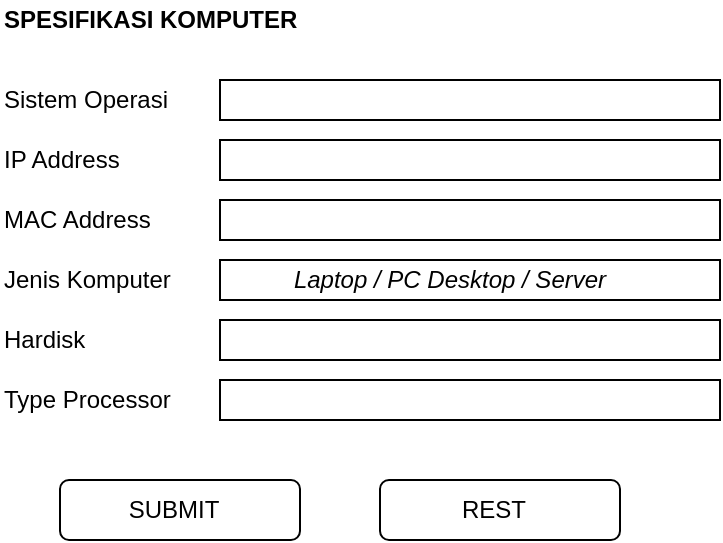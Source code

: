 <mxfile version="12.7.9" type="device"><diagram id="rnN-7jsqxnlDp5aCuBs5" name="Page-1"><mxGraphModel dx="764" dy="359" grid="1" gridSize="10" guides="1" tooltips="1" connect="1" arrows="1" fold="1" page="1" pageScale="1" pageWidth="827" pageHeight="1169" math="0" shadow="0"><root><mxCell id="0"/><mxCell id="1" parent="0"/><mxCell id="K5ogIk8Ps3GRId9dCTY_-1" value="SPESIFIKASI KOMPUTER" style="text;html=1;strokeColor=none;fillColor=none;align=left;verticalAlign=middle;whiteSpace=wrap;rounded=0;fontStyle=1" vertex="1" parent="1"><mxGeometry x="80" y="40" width="300" height="20" as="geometry"/></mxCell><mxCell id="K5ogIk8Ps3GRId9dCTY_-2" value="Sistem Operasi" style="text;html=1;strokeColor=none;fillColor=none;align=left;verticalAlign=middle;whiteSpace=wrap;rounded=0;" vertex="1" parent="1"><mxGeometry x="80" y="80" width="140" height="20" as="geometry"/></mxCell><mxCell id="K5ogIk8Ps3GRId9dCTY_-3" value="" style="rounded=0;whiteSpace=wrap;html=1;align=left;" vertex="1" parent="1"><mxGeometry x="190" y="80" width="250" height="20" as="geometry"/></mxCell><mxCell id="K5ogIk8Ps3GRId9dCTY_-4" value="" style="rounded=0;whiteSpace=wrap;html=1;align=left;" vertex="1" parent="1"><mxGeometry x="190" y="110" width="250" height="20" as="geometry"/></mxCell><mxCell id="K5ogIk8Ps3GRId9dCTY_-5" value="IP Address" style="text;html=1;strokeColor=none;fillColor=none;align=left;verticalAlign=middle;whiteSpace=wrap;rounded=0;" vertex="1" parent="1"><mxGeometry x="80" y="110" width="140" height="20" as="geometry"/></mxCell><mxCell id="K5ogIk8Ps3GRId9dCTY_-6" value="MAC Address" style="text;html=1;strokeColor=none;fillColor=none;align=left;verticalAlign=middle;whiteSpace=wrap;rounded=0;" vertex="1" parent="1"><mxGeometry x="80" y="140" width="140" height="20" as="geometry"/></mxCell><mxCell id="K5ogIk8Ps3GRId9dCTY_-7" value="" style="rounded=0;whiteSpace=wrap;html=1;align=left;" vertex="1" parent="1"><mxGeometry x="190" y="140" width="250" height="20" as="geometry"/></mxCell><mxCell id="K5ogIk8Ps3GRId9dCTY_-8" value="Jenis Komputer" style="text;html=1;strokeColor=none;fillColor=none;align=left;verticalAlign=middle;whiteSpace=wrap;rounded=0;" vertex="1" parent="1"><mxGeometry x="80" y="170" width="140" height="20" as="geometry"/></mxCell><mxCell id="K5ogIk8Ps3GRId9dCTY_-9" value="" style="rounded=0;whiteSpace=wrap;html=1;align=left;" vertex="1" parent="1"><mxGeometry x="190" y="170" width="250" height="20" as="geometry"/></mxCell><mxCell id="K5ogIk8Ps3GRId9dCTY_-10" value="Hardisk" style="text;html=1;strokeColor=none;fillColor=none;align=left;verticalAlign=middle;whiteSpace=wrap;rounded=0;" vertex="1" parent="1"><mxGeometry x="80" y="200" width="140" height="20" as="geometry"/></mxCell><mxCell id="K5ogIk8Ps3GRId9dCTY_-11" value="" style="rounded=0;whiteSpace=wrap;html=1;align=left;" vertex="1" parent="1"><mxGeometry x="190" y="200" width="250" height="20" as="geometry"/></mxCell><mxCell id="K5ogIk8Ps3GRId9dCTY_-12" value="Type Processor" style="text;html=1;strokeColor=none;fillColor=none;align=left;verticalAlign=middle;whiteSpace=wrap;rounded=0;" vertex="1" parent="1"><mxGeometry x="80" y="230" width="140" height="20" as="geometry"/></mxCell><mxCell id="K5ogIk8Ps3GRId9dCTY_-13" value="" style="rounded=0;whiteSpace=wrap;html=1;align=left;" vertex="1" parent="1"><mxGeometry x="190" y="230" width="250" height="20" as="geometry"/></mxCell><mxCell id="K5ogIk8Ps3GRId9dCTY_-14" value="" style="rounded=1;whiteSpace=wrap;html=1;align=left;" vertex="1" parent="1"><mxGeometry x="110" y="280" width="120" height="30" as="geometry"/></mxCell><mxCell id="K5ogIk8Ps3GRId9dCTY_-15" value="SUBMIT" style="text;html=1;strokeColor=none;fillColor=none;align=center;verticalAlign=middle;whiteSpace=wrap;rounded=0;" vertex="1" parent="1"><mxGeometry x="147" y="285" width="40" height="20" as="geometry"/></mxCell><mxCell id="K5ogIk8Ps3GRId9dCTY_-16" value="" style="rounded=1;whiteSpace=wrap;html=1;align=left;" vertex="1" parent="1"><mxGeometry x="270" y="280" width="120" height="30" as="geometry"/></mxCell><mxCell id="K5ogIk8Ps3GRId9dCTY_-17" value="REST" style="text;html=1;strokeColor=none;fillColor=none;align=center;verticalAlign=middle;whiteSpace=wrap;rounded=0;" vertex="1" parent="1"><mxGeometry x="307" y="285" width="40" height="20" as="geometry"/></mxCell><mxCell id="K5ogIk8Ps3GRId9dCTY_-18" value="Laptop / PC Desktop / Server" style="text;html=1;strokeColor=none;fillColor=none;align=center;verticalAlign=middle;whiteSpace=wrap;rounded=0;fontStyle=2" vertex="1" parent="1"><mxGeometry x="200" y="170" width="210" height="20" as="geometry"/></mxCell></root></mxGraphModel></diagram></mxfile>